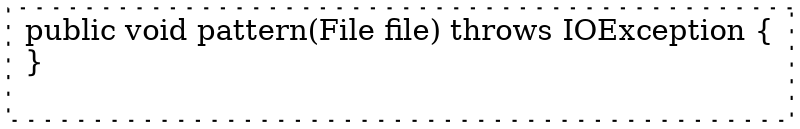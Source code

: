 digraph "Test_try_resources.pattern#File#" {
0 [label="public void pattern(File file) throws IOException {\l}\l\l" shape=box style=dotted]
}